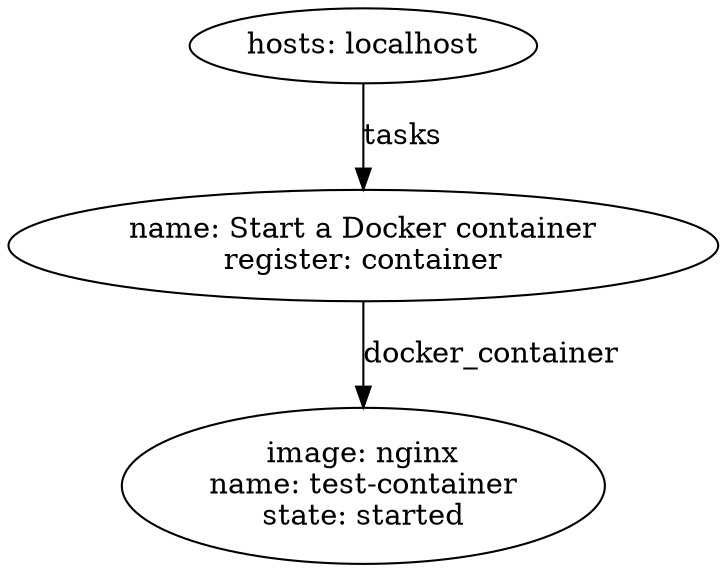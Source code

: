 digraph graphname {
2300 [label="image: nginx\nname: test-container\nstate: started\n"];
2299 [label="name: Start a Docker container\nregister: container\n"];
2299 -> 2300 [label="docker_container"];
2298 [label="hosts: localhost\n"];
2298 -> 2299 [label="tasks"];
}
